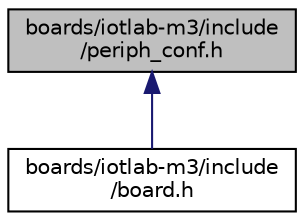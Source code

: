 digraph "boards/iotlab-m3/include/periph_conf.h"
{
 // LATEX_PDF_SIZE
  edge [fontname="Helvetica",fontsize="10",labelfontname="Helvetica",labelfontsize="10"];
  node [fontname="Helvetica",fontsize="10",shape=record];
  Node1 [label="boards/iotlab-m3/include\l/periph_conf.h",height=0.2,width=0.4,color="black", fillcolor="grey75", style="filled", fontcolor="black",tooltip="Peripheral MCU configuration for the iotlab-m3 board."];
  Node1 -> Node2 [dir="back",color="midnightblue",fontsize="10",style="solid",fontname="Helvetica"];
  Node2 [label="boards/iotlab-m3/include\l/board.h",height=0.2,width=0.4,color="black", fillcolor="white", style="filled",URL="$iotlab-m3_2include_2board_8h.html",tooltip="Board specific definitions for the iotlab-m3 board."];
}
